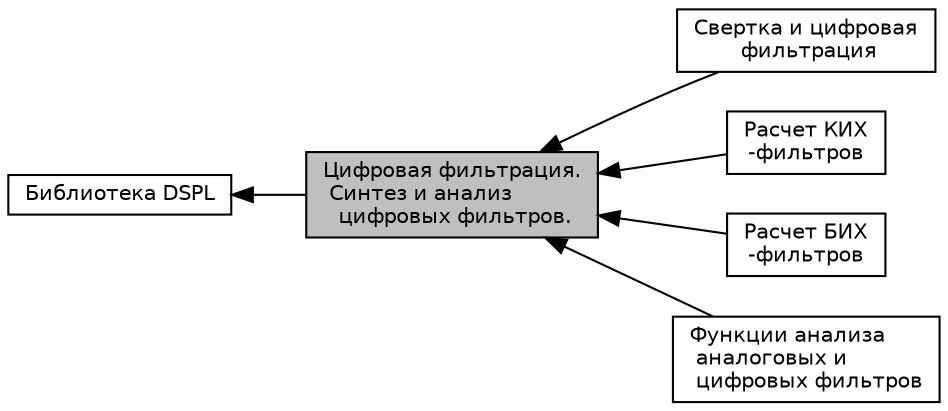 digraph "Цифровая фильтрация. Синтез и анализ цифровых фильтров."
{
  edge [fontname="Helvetica",fontsize="10",labelfontname="Helvetica",labelfontsize="10"];
  node [fontname="Helvetica",fontsize="10",shape=record];
  rankdir=LR;
  Node2 [label="Свертка и цифровая\l фильтрация",height=0.2,width=0.4,color="black", fillcolor="white", style="filled",URL="$group___f_i_l_t_e_r___c_o_n_v___g_r_o_u_p.html"];
  Node4 [label="Расчет КИХ\l-фильтров",height=0.2,width=0.4,color="black", fillcolor="white", style="filled",URL="$group___f_i_r___f_i_l_t_e_r___d_e_s_i_g_n___g_r_o_u_p.html"];
  Node1 [label="Библиотека DSPL",height=0.2,width=0.4,color="black", fillcolor="white", style="filled",URL="$group___m_a_i_n___g_r_o_u_p.html"];
  Node3 [label="Расчет БИХ\l-фильтров",height=0.2,width=0.4,color="black", fillcolor="white", style="filled",URL="$group___i_i_r___f_i_l_t_e_r___d_e_s_i_g_n___g_r_o_u_p.html"];
  Node0 [label="Цифровая фильтрация.\l Синтез и анализ\l цифровых фильтров.",height=0.2,width=0.4,color="black", fillcolor="grey75", style="filled", fontcolor="black"];
  Node5 [label="Функции анализа\l аналоговых и\l цифровых фильтров",height=0.2,width=0.4,color="black", fillcolor="white", style="filled",URL="$group___f_i_l_t_e_r___a_n_a_l_y_s_i_s___g_r_o_u_p.html"];
  Node1->Node0 [shape=plaintext, dir="back", style="solid"];
  Node0->Node2 [shape=plaintext, dir="back", style="solid"];
  Node0->Node3 [shape=plaintext, dir="back", style="solid"];
  Node0->Node4 [shape=plaintext, dir="back", style="solid"];
  Node0->Node5 [shape=plaintext, dir="back", style="solid"];
}
